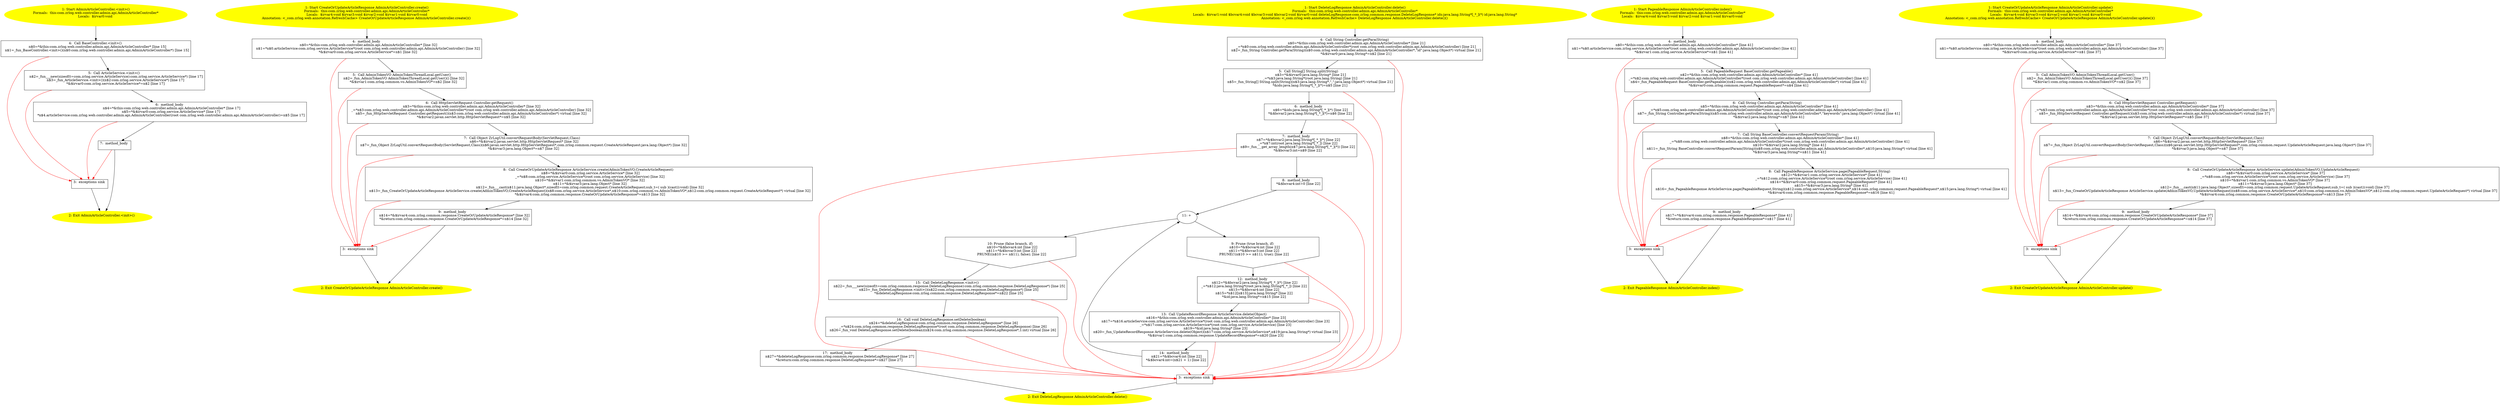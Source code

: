 /* @generated */
digraph cfg {
"com.zrlog.web.controller.admin.api.AdminArticleController.<init>().7cef23bf6415e02bff99003e8bf0b38c_1" [label="1: Start AdminArticleController.<init>()\nFormals:  this:com.zrlog.web.controller.admin.api.AdminArticleController*\nLocals:  $irvar0:void \n  " color=yellow style=filled]
	

	 "com.zrlog.web.controller.admin.api.AdminArticleController.<init>().7cef23bf6415e02bff99003e8bf0b38c_1" -> "com.zrlog.web.controller.admin.api.AdminArticleController.<init>().7cef23bf6415e02bff99003e8bf0b38c_4" ;
"com.zrlog.web.controller.admin.api.AdminArticleController.<init>().7cef23bf6415e02bff99003e8bf0b38c_2" [label="2: Exit AdminArticleController.<init>() \n  " color=yellow style=filled]
	

"com.zrlog.web.controller.admin.api.AdminArticleController.<init>().7cef23bf6415e02bff99003e8bf0b38c_3" [label="3:  exceptions sink \n  " shape="box"]
	

	 "com.zrlog.web.controller.admin.api.AdminArticleController.<init>().7cef23bf6415e02bff99003e8bf0b38c_3" -> "com.zrlog.web.controller.admin.api.AdminArticleController.<init>().7cef23bf6415e02bff99003e8bf0b38c_2" ;
"com.zrlog.web.controller.admin.api.AdminArticleController.<init>().7cef23bf6415e02bff99003e8bf0b38c_4" [label="4:  Call BaseController.<init>() \n   n$0=*&this:com.zrlog.web.controller.admin.api.AdminArticleController* [line 15]\n  n$1=_fun_BaseController.<init>()(n$0:com.zrlog.web.controller.admin.api.AdminArticleController*) [line 15]\n " shape="box"]
	

	 "com.zrlog.web.controller.admin.api.AdminArticleController.<init>().7cef23bf6415e02bff99003e8bf0b38c_4" -> "com.zrlog.web.controller.admin.api.AdminArticleController.<init>().7cef23bf6415e02bff99003e8bf0b38c_5" ;
	 "com.zrlog.web.controller.admin.api.AdminArticleController.<init>().7cef23bf6415e02bff99003e8bf0b38c_4" -> "com.zrlog.web.controller.admin.api.AdminArticleController.<init>().7cef23bf6415e02bff99003e8bf0b38c_3" [color="red" ];
"com.zrlog.web.controller.admin.api.AdminArticleController.<init>().7cef23bf6415e02bff99003e8bf0b38c_5" [label="5:  Call ArticleService.<init>() \n   n$2=_fun___new(sizeof(t=com.zrlog.service.ArticleService):com.zrlog.service.ArticleService*) [line 17]\n  n$3=_fun_ArticleService.<init>()(n$2:com.zrlog.service.ArticleService*) [line 17]\n  *&$irvar0:com.zrlog.service.ArticleService*=n$2 [line 17]\n " shape="box"]
	

	 "com.zrlog.web.controller.admin.api.AdminArticleController.<init>().7cef23bf6415e02bff99003e8bf0b38c_5" -> "com.zrlog.web.controller.admin.api.AdminArticleController.<init>().7cef23bf6415e02bff99003e8bf0b38c_6" ;
	 "com.zrlog.web.controller.admin.api.AdminArticleController.<init>().7cef23bf6415e02bff99003e8bf0b38c_5" -> "com.zrlog.web.controller.admin.api.AdminArticleController.<init>().7cef23bf6415e02bff99003e8bf0b38c_3" [color="red" ];
"com.zrlog.web.controller.admin.api.AdminArticleController.<init>().7cef23bf6415e02bff99003e8bf0b38c_6" [label="6:  method_body \n   n$4=*&this:com.zrlog.web.controller.admin.api.AdminArticleController* [line 17]\n  n$5=*&$irvar0:com.zrlog.service.ArticleService* [line 17]\n  *n$4.articleService:com.zrlog.web.controller.admin.api.AdminArticleController(root com.zrlog.web.controller.admin.api.AdminArticleController)=n$5 [line 17]\n " shape="box"]
	

	 "com.zrlog.web.controller.admin.api.AdminArticleController.<init>().7cef23bf6415e02bff99003e8bf0b38c_6" -> "com.zrlog.web.controller.admin.api.AdminArticleController.<init>().7cef23bf6415e02bff99003e8bf0b38c_7" ;
	 "com.zrlog.web.controller.admin.api.AdminArticleController.<init>().7cef23bf6415e02bff99003e8bf0b38c_6" -> "com.zrlog.web.controller.admin.api.AdminArticleController.<init>().7cef23bf6415e02bff99003e8bf0b38c_3" [color="red" ];
"com.zrlog.web.controller.admin.api.AdminArticleController.<init>().7cef23bf6415e02bff99003e8bf0b38c_7" [label="7:  method_body \n  " shape="box"]
	

	 "com.zrlog.web.controller.admin.api.AdminArticleController.<init>().7cef23bf6415e02bff99003e8bf0b38c_7" -> "com.zrlog.web.controller.admin.api.AdminArticleController.<init>().7cef23bf6415e02bff99003e8bf0b38c_2" ;
	 "com.zrlog.web.controller.admin.api.AdminArticleController.<init>().7cef23bf6415e02bff99003e8bf0b38c_7" -> "com.zrlog.web.controller.admin.api.AdminArticleController.<init>().7cef23bf6415e02bff99003e8bf0b38c_3" [color="red" ];
"com.zrlog.web.controller.admin.api.AdminArticleController.create():com.zrlog.common.response.CreateO.aafb3dd4753593bc63d6ebc0f5ab558f_1" [label="1: Start CreateOrUpdateArticleResponse AdminArticleController.create()\nFormals:  this:com.zrlog.web.controller.admin.api.AdminArticleController*\nLocals:  $irvar4:void $irvar3:void $irvar2:void $irvar1:void $irvar0:void\nAnnotation: <_com.zrlog.web.annotation.RefreshCache> CreateOrUpdateArticleResponse AdminArticleController.create()() \n  " color=yellow style=filled]
	

	 "com.zrlog.web.controller.admin.api.AdminArticleController.create():com.zrlog.common.response.CreateO.aafb3dd4753593bc63d6ebc0f5ab558f_1" -> "com.zrlog.web.controller.admin.api.AdminArticleController.create():com.zrlog.common.response.CreateO.aafb3dd4753593bc63d6ebc0f5ab558f_4" ;
"com.zrlog.web.controller.admin.api.AdminArticleController.create():com.zrlog.common.response.CreateO.aafb3dd4753593bc63d6ebc0f5ab558f_2" [label="2: Exit CreateOrUpdateArticleResponse AdminArticleController.create() \n  " color=yellow style=filled]
	

"com.zrlog.web.controller.admin.api.AdminArticleController.create():com.zrlog.common.response.CreateO.aafb3dd4753593bc63d6ebc0f5ab558f_3" [label="3:  exceptions sink \n  " shape="box"]
	

	 "com.zrlog.web.controller.admin.api.AdminArticleController.create():com.zrlog.common.response.CreateO.aafb3dd4753593bc63d6ebc0f5ab558f_3" -> "com.zrlog.web.controller.admin.api.AdminArticleController.create():com.zrlog.common.response.CreateO.aafb3dd4753593bc63d6ebc0f5ab558f_2" ;
"com.zrlog.web.controller.admin.api.AdminArticleController.create():com.zrlog.common.response.CreateO.aafb3dd4753593bc63d6ebc0f5ab558f_4" [label="4:  method_body \n   n$0=*&this:com.zrlog.web.controller.admin.api.AdminArticleController* [line 32]\n  n$1=*n$0.articleService:com.zrlog.service.ArticleService*(root com.zrlog.web.controller.admin.api.AdminArticleController) [line 32]\n  *&$irvar0:com.zrlog.service.ArticleService*=n$1 [line 32]\n " shape="box"]
	

	 "com.zrlog.web.controller.admin.api.AdminArticleController.create():com.zrlog.common.response.CreateO.aafb3dd4753593bc63d6ebc0f5ab558f_4" -> "com.zrlog.web.controller.admin.api.AdminArticleController.create():com.zrlog.common.response.CreateO.aafb3dd4753593bc63d6ebc0f5ab558f_5" ;
	 "com.zrlog.web.controller.admin.api.AdminArticleController.create():com.zrlog.common.response.CreateO.aafb3dd4753593bc63d6ebc0f5ab558f_4" -> "com.zrlog.web.controller.admin.api.AdminArticleController.create():com.zrlog.common.response.CreateO.aafb3dd4753593bc63d6ebc0f5ab558f_3" [color="red" ];
"com.zrlog.web.controller.admin.api.AdminArticleController.create():com.zrlog.common.response.CreateO.aafb3dd4753593bc63d6ebc0f5ab558f_5" [label="5:  Call AdminTokenVO AdminTokenThreadLocal.getUser() \n   n$2=_fun_AdminTokenVO AdminTokenThreadLocal.getUser()() [line 32]\n  *&$irvar1:com.zrlog.common.vo.AdminTokenVO*=n$2 [line 32]\n " shape="box"]
	

	 "com.zrlog.web.controller.admin.api.AdminArticleController.create():com.zrlog.common.response.CreateO.aafb3dd4753593bc63d6ebc0f5ab558f_5" -> "com.zrlog.web.controller.admin.api.AdminArticleController.create():com.zrlog.common.response.CreateO.aafb3dd4753593bc63d6ebc0f5ab558f_6" ;
	 "com.zrlog.web.controller.admin.api.AdminArticleController.create():com.zrlog.common.response.CreateO.aafb3dd4753593bc63d6ebc0f5ab558f_5" -> "com.zrlog.web.controller.admin.api.AdminArticleController.create():com.zrlog.common.response.CreateO.aafb3dd4753593bc63d6ebc0f5ab558f_3" [color="red" ];
"com.zrlog.web.controller.admin.api.AdminArticleController.create():com.zrlog.common.response.CreateO.aafb3dd4753593bc63d6ebc0f5ab558f_6" [label="6:  Call HttpServletRequest Controller.getRequest() \n   n$3=*&this:com.zrlog.web.controller.admin.api.AdminArticleController* [line 32]\n  _=*n$3:com.zrlog.web.controller.admin.api.AdminArticleController*(root com.zrlog.web.controller.admin.api.AdminArticleController) [line 32]\n  n$5=_fun_HttpServletRequest Controller.getRequest()(n$3:com.zrlog.web.controller.admin.api.AdminArticleController*) virtual [line 32]\n  *&$irvar2:javax.servlet.http.HttpServletRequest*=n$5 [line 32]\n " shape="box"]
	

	 "com.zrlog.web.controller.admin.api.AdminArticleController.create():com.zrlog.common.response.CreateO.aafb3dd4753593bc63d6ebc0f5ab558f_6" -> "com.zrlog.web.controller.admin.api.AdminArticleController.create():com.zrlog.common.response.CreateO.aafb3dd4753593bc63d6ebc0f5ab558f_7" ;
	 "com.zrlog.web.controller.admin.api.AdminArticleController.create():com.zrlog.common.response.CreateO.aafb3dd4753593bc63d6ebc0f5ab558f_6" -> "com.zrlog.web.controller.admin.api.AdminArticleController.create():com.zrlog.common.response.CreateO.aafb3dd4753593bc63d6ebc0f5ab558f_3" [color="red" ];
"com.zrlog.web.controller.admin.api.AdminArticleController.create():com.zrlog.common.response.CreateO.aafb3dd4753593bc63d6ebc0f5ab558f_7" [label="7:  Call Object ZrLogUtil.convertRequestBody(ServletRequest,Class) \n   n$6=*&$irvar2:javax.servlet.http.HttpServletRequest* [line 32]\n  n$7=_fun_Object ZrLogUtil.convertRequestBody(ServletRequest,Class)(n$6:javax.servlet.http.HttpServletRequest*,com.zrlog.common.request.CreateArticleRequest:java.lang.Object*) [line 32]\n  *&$irvar3:java.lang.Object*=n$7 [line 32]\n " shape="box"]
	

	 "com.zrlog.web.controller.admin.api.AdminArticleController.create():com.zrlog.common.response.CreateO.aafb3dd4753593bc63d6ebc0f5ab558f_7" -> "com.zrlog.web.controller.admin.api.AdminArticleController.create():com.zrlog.common.response.CreateO.aafb3dd4753593bc63d6ebc0f5ab558f_8" ;
	 "com.zrlog.web.controller.admin.api.AdminArticleController.create():com.zrlog.common.response.CreateO.aafb3dd4753593bc63d6ebc0f5ab558f_7" -> "com.zrlog.web.controller.admin.api.AdminArticleController.create():com.zrlog.common.response.CreateO.aafb3dd4753593bc63d6ebc0f5ab558f_3" [color="red" ];
"com.zrlog.web.controller.admin.api.AdminArticleController.create():com.zrlog.common.response.CreateO.aafb3dd4753593bc63d6ebc0f5ab558f_8" [label="8:  Call CreateOrUpdateArticleResponse ArticleService.create(AdminTokenVO,CreateArticleRequest) \n   n$8=*&$irvar0:com.zrlog.service.ArticleService* [line 32]\n  _=*n$8:com.zrlog.service.ArticleService*(root com.zrlog.service.ArticleService) [line 32]\n  n$10=*&$irvar1:com.zrlog.common.vo.AdminTokenVO* [line 32]\n  n$11=*&$irvar3:java.lang.Object* [line 32]\n  n$12=_fun___cast(n$11:java.lang.Object*,sizeof(t=com.zrlog.common.request.CreateArticleRequest;sub_t=( sub )(cast)):void) [line 32]\n  n$13=_fun_CreateOrUpdateArticleResponse ArticleService.create(AdminTokenVO,CreateArticleRequest)(n$8:com.zrlog.service.ArticleService*,n$10:com.zrlog.common.vo.AdminTokenVO*,n$12:com.zrlog.common.request.CreateArticleRequest*) virtual [line 32]\n  *&$irvar4:com.zrlog.common.response.CreateOrUpdateArticleResponse*=n$13 [line 32]\n " shape="box"]
	

	 "com.zrlog.web.controller.admin.api.AdminArticleController.create():com.zrlog.common.response.CreateO.aafb3dd4753593bc63d6ebc0f5ab558f_8" -> "com.zrlog.web.controller.admin.api.AdminArticleController.create():com.zrlog.common.response.CreateO.aafb3dd4753593bc63d6ebc0f5ab558f_9" ;
	 "com.zrlog.web.controller.admin.api.AdminArticleController.create():com.zrlog.common.response.CreateO.aafb3dd4753593bc63d6ebc0f5ab558f_8" -> "com.zrlog.web.controller.admin.api.AdminArticleController.create():com.zrlog.common.response.CreateO.aafb3dd4753593bc63d6ebc0f5ab558f_3" [color="red" ];
"com.zrlog.web.controller.admin.api.AdminArticleController.create():com.zrlog.common.response.CreateO.aafb3dd4753593bc63d6ebc0f5ab558f_9" [label="9:  method_body \n   n$14=*&$irvar4:com.zrlog.common.response.CreateOrUpdateArticleResponse* [line 32]\n  *&return:com.zrlog.common.response.CreateOrUpdateArticleResponse*=n$14 [line 32]\n " shape="box"]
	

	 "com.zrlog.web.controller.admin.api.AdminArticleController.create():com.zrlog.common.response.CreateO.aafb3dd4753593bc63d6ebc0f5ab558f_9" -> "com.zrlog.web.controller.admin.api.AdminArticleController.create():com.zrlog.common.response.CreateO.aafb3dd4753593bc63d6ebc0f5ab558f_2" ;
	 "com.zrlog.web.controller.admin.api.AdminArticleController.create():com.zrlog.common.response.CreateO.aafb3dd4753593bc63d6ebc0f5ab558f_9" -> "com.zrlog.web.controller.admin.api.AdminArticleController.create():com.zrlog.common.response.CreateO.aafb3dd4753593bc63d6ebc0f5ab558f_3" [color="red" ];
"com.zrlog.web.controller.admin.api.AdminArticleController.delete():com.zrlog.common.response.DeleteL.0899fe834bdd8c500c46e5a138d6fb21_1" [label="1: Start DeleteLogResponse AdminArticleController.delete()\nFormals:  this:com.zrlog.web.controller.admin.api.AdminArticleController*\nLocals:  $irvar1:void $bcvar4:void $bcvar3:void $bcvar2:void $irvar0:void deleteLogResponse:com.zrlog.common.response.DeleteLogResponse* ids:java.lang.String*[_*_](*) id:java.lang.String*\nAnnotation: <_com.zrlog.web.annotation.RefreshCache> DeleteLogResponse AdminArticleController.delete()() \n  " color=yellow style=filled]
	

	 "com.zrlog.web.controller.admin.api.AdminArticleController.delete():com.zrlog.common.response.DeleteL.0899fe834bdd8c500c46e5a138d6fb21_1" -> "com.zrlog.web.controller.admin.api.AdminArticleController.delete():com.zrlog.common.response.DeleteL.0899fe834bdd8c500c46e5a138d6fb21_4" ;
"com.zrlog.web.controller.admin.api.AdminArticleController.delete():com.zrlog.common.response.DeleteL.0899fe834bdd8c500c46e5a138d6fb21_2" [label="2: Exit DeleteLogResponse AdminArticleController.delete() \n  " color=yellow style=filled]
	

"com.zrlog.web.controller.admin.api.AdminArticleController.delete():com.zrlog.common.response.DeleteL.0899fe834bdd8c500c46e5a138d6fb21_3" [label="3:  exceptions sink \n  " shape="box"]
	

	 "com.zrlog.web.controller.admin.api.AdminArticleController.delete():com.zrlog.common.response.DeleteL.0899fe834bdd8c500c46e5a138d6fb21_3" -> "com.zrlog.web.controller.admin.api.AdminArticleController.delete():com.zrlog.common.response.DeleteL.0899fe834bdd8c500c46e5a138d6fb21_2" ;
"com.zrlog.web.controller.admin.api.AdminArticleController.delete():com.zrlog.common.response.DeleteL.0899fe834bdd8c500c46e5a138d6fb21_4" [label="4:  Call String Controller.getPara(String) \n   n$0=*&this:com.zrlog.web.controller.admin.api.AdminArticleController* [line 21]\n  _=*n$0:com.zrlog.web.controller.admin.api.AdminArticleController*(root com.zrlog.web.controller.admin.api.AdminArticleController) [line 21]\n  n$2=_fun_String Controller.getPara(String)(n$0:com.zrlog.web.controller.admin.api.AdminArticleController*,\"id\":java.lang.Object*) virtual [line 21]\n  *&$irvar0:java.lang.String*=n$2 [line 21]\n " shape="box"]
	

	 "com.zrlog.web.controller.admin.api.AdminArticleController.delete():com.zrlog.common.response.DeleteL.0899fe834bdd8c500c46e5a138d6fb21_4" -> "com.zrlog.web.controller.admin.api.AdminArticleController.delete():com.zrlog.common.response.DeleteL.0899fe834bdd8c500c46e5a138d6fb21_5" ;
	 "com.zrlog.web.controller.admin.api.AdminArticleController.delete():com.zrlog.common.response.DeleteL.0899fe834bdd8c500c46e5a138d6fb21_4" -> "com.zrlog.web.controller.admin.api.AdminArticleController.delete():com.zrlog.common.response.DeleteL.0899fe834bdd8c500c46e5a138d6fb21_3" [color="red" ];
"com.zrlog.web.controller.admin.api.AdminArticleController.delete():com.zrlog.common.response.DeleteL.0899fe834bdd8c500c46e5a138d6fb21_5" [label="5:  Call String[] String.split(String) \n   n$3=*&$irvar0:java.lang.String* [line 21]\n  _=*n$3:java.lang.String*(root java.lang.String) [line 21]\n  n$5=_fun_String[] String.split(String)(n$3:java.lang.String*,\",\":java.lang.Object*) virtual [line 21]\n  *&ids:java.lang.String*[_*_](*)=n$5 [line 21]\n " shape="box"]
	

	 "com.zrlog.web.controller.admin.api.AdminArticleController.delete():com.zrlog.common.response.DeleteL.0899fe834bdd8c500c46e5a138d6fb21_5" -> "com.zrlog.web.controller.admin.api.AdminArticleController.delete():com.zrlog.common.response.DeleteL.0899fe834bdd8c500c46e5a138d6fb21_6" ;
	 "com.zrlog.web.controller.admin.api.AdminArticleController.delete():com.zrlog.common.response.DeleteL.0899fe834bdd8c500c46e5a138d6fb21_5" -> "com.zrlog.web.controller.admin.api.AdminArticleController.delete():com.zrlog.common.response.DeleteL.0899fe834bdd8c500c46e5a138d6fb21_3" [color="red" ];
"com.zrlog.web.controller.admin.api.AdminArticleController.delete():com.zrlog.common.response.DeleteL.0899fe834bdd8c500c46e5a138d6fb21_6" [label="6:  method_body \n   n$6=*&ids:java.lang.String*[_*_](*) [line 22]\n  *&$bcvar2:java.lang.String*[_*_](*)=n$6 [line 22]\n " shape="box"]
	

	 "com.zrlog.web.controller.admin.api.AdminArticleController.delete():com.zrlog.common.response.DeleteL.0899fe834bdd8c500c46e5a138d6fb21_6" -> "com.zrlog.web.controller.admin.api.AdminArticleController.delete():com.zrlog.common.response.DeleteL.0899fe834bdd8c500c46e5a138d6fb21_7" ;
	 "com.zrlog.web.controller.admin.api.AdminArticleController.delete():com.zrlog.common.response.DeleteL.0899fe834bdd8c500c46e5a138d6fb21_6" -> "com.zrlog.web.controller.admin.api.AdminArticleController.delete():com.zrlog.common.response.DeleteL.0899fe834bdd8c500c46e5a138d6fb21_3" [color="red" ];
"com.zrlog.web.controller.admin.api.AdminArticleController.delete():com.zrlog.common.response.DeleteL.0899fe834bdd8c500c46e5a138d6fb21_7" [label="7:  method_body \n   n$7=*&$bcvar2:java.lang.String*[_*_](*) [line 22]\n  _=*n$7:int(root java.lang.String*[_*_]) [line 22]\n  n$9=_fun___get_array_length(n$7:java.lang.String*[_*_](*)) [line 22]\n  *&$bcvar3:int=n$9 [line 22]\n " shape="box"]
	

	 "com.zrlog.web.controller.admin.api.AdminArticleController.delete():com.zrlog.common.response.DeleteL.0899fe834bdd8c500c46e5a138d6fb21_7" -> "com.zrlog.web.controller.admin.api.AdminArticleController.delete():com.zrlog.common.response.DeleteL.0899fe834bdd8c500c46e5a138d6fb21_8" ;
	 "com.zrlog.web.controller.admin.api.AdminArticleController.delete():com.zrlog.common.response.DeleteL.0899fe834bdd8c500c46e5a138d6fb21_7" -> "com.zrlog.web.controller.admin.api.AdminArticleController.delete():com.zrlog.common.response.DeleteL.0899fe834bdd8c500c46e5a138d6fb21_3" [color="red" ];
"com.zrlog.web.controller.admin.api.AdminArticleController.delete():com.zrlog.common.response.DeleteL.0899fe834bdd8c500c46e5a138d6fb21_8" [label="8:  method_body \n   *&$bcvar4:int=0 [line 22]\n " shape="box"]
	

	 "com.zrlog.web.controller.admin.api.AdminArticleController.delete():com.zrlog.common.response.DeleteL.0899fe834bdd8c500c46e5a138d6fb21_8" -> "com.zrlog.web.controller.admin.api.AdminArticleController.delete():com.zrlog.common.response.DeleteL.0899fe834bdd8c500c46e5a138d6fb21_11" ;
	 "com.zrlog.web.controller.admin.api.AdminArticleController.delete():com.zrlog.common.response.DeleteL.0899fe834bdd8c500c46e5a138d6fb21_8" -> "com.zrlog.web.controller.admin.api.AdminArticleController.delete():com.zrlog.common.response.DeleteL.0899fe834bdd8c500c46e5a138d6fb21_3" [color="red" ];
"com.zrlog.web.controller.admin.api.AdminArticleController.delete():com.zrlog.common.response.DeleteL.0899fe834bdd8c500c46e5a138d6fb21_9" [label="9: Prune (true branch, if) \n   n$10=*&$bcvar4:int [line 22]\n  n$11=*&$bcvar3:int [line 22]\n  PRUNE(!(n$10 >= n$11), true); [line 22]\n " shape="invhouse"]
	

	 "com.zrlog.web.controller.admin.api.AdminArticleController.delete():com.zrlog.common.response.DeleteL.0899fe834bdd8c500c46e5a138d6fb21_9" -> "com.zrlog.web.controller.admin.api.AdminArticleController.delete():com.zrlog.common.response.DeleteL.0899fe834bdd8c500c46e5a138d6fb21_12" ;
	 "com.zrlog.web.controller.admin.api.AdminArticleController.delete():com.zrlog.common.response.DeleteL.0899fe834bdd8c500c46e5a138d6fb21_9" -> "com.zrlog.web.controller.admin.api.AdminArticleController.delete():com.zrlog.common.response.DeleteL.0899fe834bdd8c500c46e5a138d6fb21_3" [color="red" ];
"com.zrlog.web.controller.admin.api.AdminArticleController.delete():com.zrlog.common.response.DeleteL.0899fe834bdd8c500c46e5a138d6fb21_10" [label="10: Prune (false branch, if) \n   n$10=*&$bcvar4:int [line 22]\n  n$11=*&$bcvar3:int [line 22]\n  PRUNE((n$10 >= n$11), false); [line 22]\n " shape="invhouse"]
	

	 "com.zrlog.web.controller.admin.api.AdminArticleController.delete():com.zrlog.common.response.DeleteL.0899fe834bdd8c500c46e5a138d6fb21_10" -> "com.zrlog.web.controller.admin.api.AdminArticleController.delete():com.zrlog.common.response.DeleteL.0899fe834bdd8c500c46e5a138d6fb21_15" ;
	 "com.zrlog.web.controller.admin.api.AdminArticleController.delete():com.zrlog.common.response.DeleteL.0899fe834bdd8c500c46e5a138d6fb21_10" -> "com.zrlog.web.controller.admin.api.AdminArticleController.delete():com.zrlog.common.response.DeleteL.0899fe834bdd8c500c46e5a138d6fb21_3" [color="red" ];
"com.zrlog.web.controller.admin.api.AdminArticleController.delete():com.zrlog.common.response.DeleteL.0899fe834bdd8c500c46e5a138d6fb21_11" [label="11: + \n  " ]
	

	 "com.zrlog.web.controller.admin.api.AdminArticleController.delete():com.zrlog.common.response.DeleteL.0899fe834bdd8c500c46e5a138d6fb21_11" -> "com.zrlog.web.controller.admin.api.AdminArticleController.delete():com.zrlog.common.response.DeleteL.0899fe834bdd8c500c46e5a138d6fb21_9" ;
	 "com.zrlog.web.controller.admin.api.AdminArticleController.delete():com.zrlog.common.response.DeleteL.0899fe834bdd8c500c46e5a138d6fb21_11" -> "com.zrlog.web.controller.admin.api.AdminArticleController.delete():com.zrlog.common.response.DeleteL.0899fe834bdd8c500c46e5a138d6fb21_10" ;
"com.zrlog.web.controller.admin.api.AdminArticleController.delete():com.zrlog.common.response.DeleteL.0899fe834bdd8c500c46e5a138d6fb21_12" [label="12:  method_body \n   n$12=*&$bcvar2:java.lang.String*[_*_](*) [line 22]\n  _=*n$12:java.lang.String*(root java.lang.String*[_*_]) [line 22]\n  n$13=*&$bcvar4:int [line 22]\n  n$15=*n$12[n$13]:java.lang.String* [line 22]\n  *&id:java.lang.String*=n$15 [line 22]\n " shape="box"]
	

	 "com.zrlog.web.controller.admin.api.AdminArticleController.delete():com.zrlog.common.response.DeleteL.0899fe834bdd8c500c46e5a138d6fb21_12" -> "com.zrlog.web.controller.admin.api.AdminArticleController.delete():com.zrlog.common.response.DeleteL.0899fe834bdd8c500c46e5a138d6fb21_13" ;
	 "com.zrlog.web.controller.admin.api.AdminArticleController.delete():com.zrlog.common.response.DeleteL.0899fe834bdd8c500c46e5a138d6fb21_12" -> "com.zrlog.web.controller.admin.api.AdminArticleController.delete():com.zrlog.common.response.DeleteL.0899fe834bdd8c500c46e5a138d6fb21_3" [color="red" ];
"com.zrlog.web.controller.admin.api.AdminArticleController.delete():com.zrlog.common.response.DeleteL.0899fe834bdd8c500c46e5a138d6fb21_13" [label="13:  Call UpdateRecordResponse ArticleService.delete(Object) \n   n$16=*&this:com.zrlog.web.controller.admin.api.AdminArticleController* [line 23]\n  n$17=*n$16.articleService:com.zrlog.service.ArticleService*(root com.zrlog.web.controller.admin.api.AdminArticleController) [line 23]\n  _=*n$17:com.zrlog.service.ArticleService*(root com.zrlog.service.ArticleService) [line 23]\n  n$19=*&id:java.lang.String* [line 23]\n  n$20=_fun_UpdateRecordResponse ArticleService.delete(Object)(n$17:com.zrlog.service.ArticleService*,n$19:java.lang.String*) virtual [line 23]\n  *&$irvar1:com.zrlog.common.response.UpdateRecordResponse*=n$20 [line 23]\n " shape="box"]
	

	 "com.zrlog.web.controller.admin.api.AdminArticleController.delete():com.zrlog.common.response.DeleteL.0899fe834bdd8c500c46e5a138d6fb21_13" -> "com.zrlog.web.controller.admin.api.AdminArticleController.delete():com.zrlog.common.response.DeleteL.0899fe834bdd8c500c46e5a138d6fb21_14" ;
	 "com.zrlog.web.controller.admin.api.AdminArticleController.delete():com.zrlog.common.response.DeleteL.0899fe834bdd8c500c46e5a138d6fb21_13" -> "com.zrlog.web.controller.admin.api.AdminArticleController.delete():com.zrlog.common.response.DeleteL.0899fe834bdd8c500c46e5a138d6fb21_3" [color="red" ];
"com.zrlog.web.controller.admin.api.AdminArticleController.delete():com.zrlog.common.response.DeleteL.0899fe834bdd8c500c46e5a138d6fb21_14" [label="14:  method_body \n   n$21=*&$bcvar4:int [line 22]\n  *&$bcvar4:int=(n$21 + 1) [line 22]\n " shape="box"]
	

	 "com.zrlog.web.controller.admin.api.AdminArticleController.delete():com.zrlog.common.response.DeleteL.0899fe834bdd8c500c46e5a138d6fb21_14" -> "com.zrlog.web.controller.admin.api.AdminArticleController.delete():com.zrlog.common.response.DeleteL.0899fe834bdd8c500c46e5a138d6fb21_11" ;
	 "com.zrlog.web.controller.admin.api.AdminArticleController.delete():com.zrlog.common.response.DeleteL.0899fe834bdd8c500c46e5a138d6fb21_14" -> "com.zrlog.web.controller.admin.api.AdminArticleController.delete():com.zrlog.common.response.DeleteL.0899fe834bdd8c500c46e5a138d6fb21_3" [color="red" ];
"com.zrlog.web.controller.admin.api.AdminArticleController.delete():com.zrlog.common.response.DeleteL.0899fe834bdd8c500c46e5a138d6fb21_15" [label="15:  Call DeleteLogResponse.<init>() \n   n$22=_fun___new(sizeof(t=com.zrlog.common.response.DeleteLogResponse):com.zrlog.common.response.DeleteLogResponse*) [line 25]\n  n$23=_fun_DeleteLogResponse.<init>()(n$22:com.zrlog.common.response.DeleteLogResponse*) [line 25]\n  *&deleteLogResponse:com.zrlog.common.response.DeleteLogResponse*=n$22 [line 25]\n " shape="box"]
	

	 "com.zrlog.web.controller.admin.api.AdminArticleController.delete():com.zrlog.common.response.DeleteL.0899fe834bdd8c500c46e5a138d6fb21_15" -> "com.zrlog.web.controller.admin.api.AdminArticleController.delete():com.zrlog.common.response.DeleteL.0899fe834bdd8c500c46e5a138d6fb21_16" ;
	 "com.zrlog.web.controller.admin.api.AdminArticleController.delete():com.zrlog.common.response.DeleteL.0899fe834bdd8c500c46e5a138d6fb21_15" -> "com.zrlog.web.controller.admin.api.AdminArticleController.delete():com.zrlog.common.response.DeleteL.0899fe834bdd8c500c46e5a138d6fb21_3" [color="red" ];
"com.zrlog.web.controller.admin.api.AdminArticleController.delete():com.zrlog.common.response.DeleteL.0899fe834bdd8c500c46e5a138d6fb21_16" [label="16:  Call void DeleteLogResponse.setDelete(boolean) \n   n$24=*&deleteLogResponse:com.zrlog.common.response.DeleteLogResponse* [line 26]\n  _=*n$24:com.zrlog.common.response.DeleteLogResponse*(root com.zrlog.common.response.DeleteLogResponse) [line 26]\n  n$26=_fun_void DeleteLogResponse.setDelete(boolean)(n$24:com.zrlog.common.response.DeleteLogResponse*,1:int) virtual [line 26]\n " shape="box"]
	

	 "com.zrlog.web.controller.admin.api.AdminArticleController.delete():com.zrlog.common.response.DeleteL.0899fe834bdd8c500c46e5a138d6fb21_16" -> "com.zrlog.web.controller.admin.api.AdminArticleController.delete():com.zrlog.common.response.DeleteL.0899fe834bdd8c500c46e5a138d6fb21_17" ;
	 "com.zrlog.web.controller.admin.api.AdminArticleController.delete():com.zrlog.common.response.DeleteL.0899fe834bdd8c500c46e5a138d6fb21_16" -> "com.zrlog.web.controller.admin.api.AdminArticleController.delete():com.zrlog.common.response.DeleteL.0899fe834bdd8c500c46e5a138d6fb21_3" [color="red" ];
"com.zrlog.web.controller.admin.api.AdminArticleController.delete():com.zrlog.common.response.DeleteL.0899fe834bdd8c500c46e5a138d6fb21_17" [label="17:  method_body \n   n$27=*&deleteLogResponse:com.zrlog.common.response.DeleteLogResponse* [line 27]\n  *&return:com.zrlog.common.response.DeleteLogResponse*=n$27 [line 27]\n " shape="box"]
	

	 "com.zrlog.web.controller.admin.api.AdminArticleController.delete():com.zrlog.common.response.DeleteL.0899fe834bdd8c500c46e5a138d6fb21_17" -> "com.zrlog.web.controller.admin.api.AdminArticleController.delete():com.zrlog.common.response.DeleteL.0899fe834bdd8c500c46e5a138d6fb21_2" ;
	 "com.zrlog.web.controller.admin.api.AdminArticleController.delete():com.zrlog.common.response.DeleteL.0899fe834bdd8c500c46e5a138d6fb21_17" -> "com.zrlog.web.controller.admin.api.AdminArticleController.delete():com.zrlog.common.response.DeleteL.0899fe834bdd8c500c46e5a138d6fb21_3" [color="red" ];
"com.zrlog.web.controller.admin.api.AdminArticleController.index():com.zrlog.common.response.Pageable.636308d4c5a5c107eb57b30864883bac_1" [label="1: Start PageableResponse AdminArticleController.index()\nFormals:  this:com.zrlog.web.controller.admin.api.AdminArticleController*\nLocals:  $irvar4:void $irvar3:void $irvar2:void $irvar1:void $irvar0:void \n  " color=yellow style=filled]
	

	 "com.zrlog.web.controller.admin.api.AdminArticleController.index():com.zrlog.common.response.Pageable.636308d4c5a5c107eb57b30864883bac_1" -> "com.zrlog.web.controller.admin.api.AdminArticleController.index():com.zrlog.common.response.Pageable.636308d4c5a5c107eb57b30864883bac_4" ;
"com.zrlog.web.controller.admin.api.AdminArticleController.index():com.zrlog.common.response.Pageable.636308d4c5a5c107eb57b30864883bac_2" [label="2: Exit PageableResponse AdminArticleController.index() \n  " color=yellow style=filled]
	

"com.zrlog.web.controller.admin.api.AdminArticleController.index():com.zrlog.common.response.Pageable.636308d4c5a5c107eb57b30864883bac_3" [label="3:  exceptions sink \n  " shape="box"]
	

	 "com.zrlog.web.controller.admin.api.AdminArticleController.index():com.zrlog.common.response.Pageable.636308d4c5a5c107eb57b30864883bac_3" -> "com.zrlog.web.controller.admin.api.AdminArticleController.index():com.zrlog.common.response.Pageable.636308d4c5a5c107eb57b30864883bac_2" ;
"com.zrlog.web.controller.admin.api.AdminArticleController.index():com.zrlog.common.response.Pageable.636308d4c5a5c107eb57b30864883bac_4" [label="4:  method_body \n   n$0=*&this:com.zrlog.web.controller.admin.api.AdminArticleController* [line 41]\n  n$1=*n$0.articleService:com.zrlog.service.ArticleService*(root com.zrlog.web.controller.admin.api.AdminArticleController) [line 41]\n  *&$irvar1:com.zrlog.service.ArticleService*=n$1 [line 41]\n " shape="box"]
	

	 "com.zrlog.web.controller.admin.api.AdminArticleController.index():com.zrlog.common.response.Pageable.636308d4c5a5c107eb57b30864883bac_4" -> "com.zrlog.web.controller.admin.api.AdminArticleController.index():com.zrlog.common.response.Pageable.636308d4c5a5c107eb57b30864883bac_5" ;
	 "com.zrlog.web.controller.admin.api.AdminArticleController.index():com.zrlog.common.response.Pageable.636308d4c5a5c107eb57b30864883bac_4" -> "com.zrlog.web.controller.admin.api.AdminArticleController.index():com.zrlog.common.response.Pageable.636308d4c5a5c107eb57b30864883bac_3" [color="red" ];
"com.zrlog.web.controller.admin.api.AdminArticleController.index():com.zrlog.common.response.Pageable.636308d4c5a5c107eb57b30864883bac_5" [label="5:  Call PageableRequest BaseController.getPageable() \n   n$2=*&this:com.zrlog.web.controller.admin.api.AdminArticleController* [line 41]\n  _=*n$2:com.zrlog.web.controller.admin.api.AdminArticleController*(root com.zrlog.web.controller.admin.api.AdminArticleController) [line 41]\n  n$4=_fun_PageableRequest BaseController.getPageable()(n$2:com.zrlog.web.controller.admin.api.AdminArticleController*) virtual [line 41]\n  *&$irvar0:com.zrlog.common.request.PageableRequest*=n$4 [line 41]\n " shape="box"]
	

	 "com.zrlog.web.controller.admin.api.AdminArticleController.index():com.zrlog.common.response.Pageable.636308d4c5a5c107eb57b30864883bac_5" -> "com.zrlog.web.controller.admin.api.AdminArticleController.index():com.zrlog.common.response.Pageable.636308d4c5a5c107eb57b30864883bac_6" ;
	 "com.zrlog.web.controller.admin.api.AdminArticleController.index():com.zrlog.common.response.Pageable.636308d4c5a5c107eb57b30864883bac_5" -> "com.zrlog.web.controller.admin.api.AdminArticleController.index():com.zrlog.common.response.Pageable.636308d4c5a5c107eb57b30864883bac_3" [color="red" ];
"com.zrlog.web.controller.admin.api.AdminArticleController.index():com.zrlog.common.response.Pageable.636308d4c5a5c107eb57b30864883bac_6" [label="6:  Call String Controller.getPara(String) \n   n$5=*&this:com.zrlog.web.controller.admin.api.AdminArticleController* [line 41]\n  _=*n$5:com.zrlog.web.controller.admin.api.AdminArticleController*(root com.zrlog.web.controller.admin.api.AdminArticleController) [line 41]\n  n$7=_fun_String Controller.getPara(String)(n$5:com.zrlog.web.controller.admin.api.AdminArticleController*,\"keywords\":java.lang.Object*) virtual [line 41]\n  *&$irvar2:java.lang.String*=n$7 [line 41]\n " shape="box"]
	

	 "com.zrlog.web.controller.admin.api.AdminArticleController.index():com.zrlog.common.response.Pageable.636308d4c5a5c107eb57b30864883bac_6" -> "com.zrlog.web.controller.admin.api.AdminArticleController.index():com.zrlog.common.response.Pageable.636308d4c5a5c107eb57b30864883bac_7" ;
	 "com.zrlog.web.controller.admin.api.AdminArticleController.index():com.zrlog.common.response.Pageable.636308d4c5a5c107eb57b30864883bac_6" -> "com.zrlog.web.controller.admin.api.AdminArticleController.index():com.zrlog.common.response.Pageable.636308d4c5a5c107eb57b30864883bac_3" [color="red" ];
"com.zrlog.web.controller.admin.api.AdminArticleController.index():com.zrlog.common.response.Pageable.636308d4c5a5c107eb57b30864883bac_7" [label="7:  Call String BaseController.convertRequestParam(String) \n   n$8=*&this:com.zrlog.web.controller.admin.api.AdminArticleController* [line 41]\n  _=*n$8:com.zrlog.web.controller.admin.api.AdminArticleController*(root com.zrlog.web.controller.admin.api.AdminArticleController) [line 41]\n  n$10=*&$irvar2:java.lang.String* [line 41]\n  n$11=_fun_String BaseController.convertRequestParam(String)(n$8:com.zrlog.web.controller.admin.api.AdminArticleController*,n$10:java.lang.String*) virtual [line 41]\n  *&$irvar3:java.lang.String*=n$11 [line 41]\n " shape="box"]
	

	 "com.zrlog.web.controller.admin.api.AdminArticleController.index():com.zrlog.common.response.Pageable.636308d4c5a5c107eb57b30864883bac_7" -> "com.zrlog.web.controller.admin.api.AdminArticleController.index():com.zrlog.common.response.Pageable.636308d4c5a5c107eb57b30864883bac_8" ;
	 "com.zrlog.web.controller.admin.api.AdminArticleController.index():com.zrlog.common.response.Pageable.636308d4c5a5c107eb57b30864883bac_7" -> "com.zrlog.web.controller.admin.api.AdminArticleController.index():com.zrlog.common.response.Pageable.636308d4c5a5c107eb57b30864883bac_3" [color="red" ];
"com.zrlog.web.controller.admin.api.AdminArticleController.index():com.zrlog.common.response.Pageable.636308d4c5a5c107eb57b30864883bac_8" [label="8:  Call PageableResponse ArticleService.page(PageableRequest,String) \n   n$12=*&$irvar1:com.zrlog.service.ArticleService* [line 41]\n  _=*n$12:com.zrlog.service.ArticleService*(root com.zrlog.service.ArticleService) [line 41]\n  n$14=*&$irvar0:com.zrlog.common.request.PageableRequest* [line 41]\n  n$15=*&$irvar3:java.lang.String* [line 41]\n  n$16=_fun_PageableResponse ArticleService.page(PageableRequest,String)(n$12:com.zrlog.service.ArticleService*,n$14:com.zrlog.common.request.PageableRequest*,n$15:java.lang.String*) virtual [line 41]\n  *&$irvar4:com.zrlog.common.response.PageableResponse*=n$16 [line 41]\n " shape="box"]
	

	 "com.zrlog.web.controller.admin.api.AdminArticleController.index():com.zrlog.common.response.Pageable.636308d4c5a5c107eb57b30864883bac_8" -> "com.zrlog.web.controller.admin.api.AdminArticleController.index():com.zrlog.common.response.Pageable.636308d4c5a5c107eb57b30864883bac_9" ;
	 "com.zrlog.web.controller.admin.api.AdminArticleController.index():com.zrlog.common.response.Pageable.636308d4c5a5c107eb57b30864883bac_8" -> "com.zrlog.web.controller.admin.api.AdminArticleController.index():com.zrlog.common.response.Pageable.636308d4c5a5c107eb57b30864883bac_3" [color="red" ];
"com.zrlog.web.controller.admin.api.AdminArticleController.index():com.zrlog.common.response.Pageable.636308d4c5a5c107eb57b30864883bac_9" [label="9:  method_body \n   n$17=*&$irvar4:com.zrlog.common.response.PageableResponse* [line 41]\n  *&return:com.zrlog.common.response.PageableResponse*=n$17 [line 41]\n " shape="box"]
	

	 "com.zrlog.web.controller.admin.api.AdminArticleController.index():com.zrlog.common.response.Pageable.636308d4c5a5c107eb57b30864883bac_9" -> "com.zrlog.web.controller.admin.api.AdminArticleController.index():com.zrlog.common.response.Pageable.636308d4c5a5c107eb57b30864883bac_2" ;
	 "com.zrlog.web.controller.admin.api.AdminArticleController.index():com.zrlog.common.response.Pageable.636308d4c5a5c107eb57b30864883bac_9" -> "com.zrlog.web.controller.admin.api.AdminArticleController.index():com.zrlog.common.response.Pageable.636308d4c5a5c107eb57b30864883bac_3" [color="red" ];
"com.zrlog.web.controller.admin.api.AdminArticleController.update():com.zrlog.common.response.CreateO.fc9b8eca25d078ced7fd62584f3b31a4_1" [label="1: Start CreateOrUpdateArticleResponse AdminArticleController.update()\nFormals:  this:com.zrlog.web.controller.admin.api.AdminArticleController*\nLocals:  $irvar4:void $irvar3:void $irvar2:void $irvar1:void $irvar0:void\nAnnotation: <_com.zrlog.web.annotation.RefreshCache> CreateOrUpdateArticleResponse AdminArticleController.update()() \n  " color=yellow style=filled]
	

	 "com.zrlog.web.controller.admin.api.AdminArticleController.update():com.zrlog.common.response.CreateO.fc9b8eca25d078ced7fd62584f3b31a4_1" -> "com.zrlog.web.controller.admin.api.AdminArticleController.update():com.zrlog.common.response.CreateO.fc9b8eca25d078ced7fd62584f3b31a4_4" ;
"com.zrlog.web.controller.admin.api.AdminArticleController.update():com.zrlog.common.response.CreateO.fc9b8eca25d078ced7fd62584f3b31a4_2" [label="2: Exit CreateOrUpdateArticleResponse AdminArticleController.update() \n  " color=yellow style=filled]
	

"com.zrlog.web.controller.admin.api.AdminArticleController.update():com.zrlog.common.response.CreateO.fc9b8eca25d078ced7fd62584f3b31a4_3" [label="3:  exceptions sink \n  " shape="box"]
	

	 "com.zrlog.web.controller.admin.api.AdminArticleController.update():com.zrlog.common.response.CreateO.fc9b8eca25d078ced7fd62584f3b31a4_3" -> "com.zrlog.web.controller.admin.api.AdminArticleController.update():com.zrlog.common.response.CreateO.fc9b8eca25d078ced7fd62584f3b31a4_2" ;
"com.zrlog.web.controller.admin.api.AdminArticleController.update():com.zrlog.common.response.CreateO.fc9b8eca25d078ced7fd62584f3b31a4_4" [label="4:  method_body \n   n$0=*&this:com.zrlog.web.controller.admin.api.AdminArticleController* [line 37]\n  n$1=*n$0.articleService:com.zrlog.service.ArticleService*(root com.zrlog.web.controller.admin.api.AdminArticleController) [line 37]\n  *&$irvar0:com.zrlog.service.ArticleService*=n$1 [line 37]\n " shape="box"]
	

	 "com.zrlog.web.controller.admin.api.AdminArticleController.update():com.zrlog.common.response.CreateO.fc9b8eca25d078ced7fd62584f3b31a4_4" -> "com.zrlog.web.controller.admin.api.AdminArticleController.update():com.zrlog.common.response.CreateO.fc9b8eca25d078ced7fd62584f3b31a4_5" ;
	 "com.zrlog.web.controller.admin.api.AdminArticleController.update():com.zrlog.common.response.CreateO.fc9b8eca25d078ced7fd62584f3b31a4_4" -> "com.zrlog.web.controller.admin.api.AdminArticleController.update():com.zrlog.common.response.CreateO.fc9b8eca25d078ced7fd62584f3b31a4_3" [color="red" ];
"com.zrlog.web.controller.admin.api.AdminArticleController.update():com.zrlog.common.response.CreateO.fc9b8eca25d078ced7fd62584f3b31a4_5" [label="5:  Call AdminTokenVO AdminTokenThreadLocal.getUser() \n   n$2=_fun_AdminTokenVO AdminTokenThreadLocal.getUser()() [line 37]\n  *&$irvar1:com.zrlog.common.vo.AdminTokenVO*=n$2 [line 37]\n " shape="box"]
	

	 "com.zrlog.web.controller.admin.api.AdminArticleController.update():com.zrlog.common.response.CreateO.fc9b8eca25d078ced7fd62584f3b31a4_5" -> "com.zrlog.web.controller.admin.api.AdminArticleController.update():com.zrlog.common.response.CreateO.fc9b8eca25d078ced7fd62584f3b31a4_6" ;
	 "com.zrlog.web.controller.admin.api.AdminArticleController.update():com.zrlog.common.response.CreateO.fc9b8eca25d078ced7fd62584f3b31a4_5" -> "com.zrlog.web.controller.admin.api.AdminArticleController.update():com.zrlog.common.response.CreateO.fc9b8eca25d078ced7fd62584f3b31a4_3" [color="red" ];
"com.zrlog.web.controller.admin.api.AdminArticleController.update():com.zrlog.common.response.CreateO.fc9b8eca25d078ced7fd62584f3b31a4_6" [label="6:  Call HttpServletRequest Controller.getRequest() \n   n$3=*&this:com.zrlog.web.controller.admin.api.AdminArticleController* [line 37]\n  _=*n$3:com.zrlog.web.controller.admin.api.AdminArticleController*(root com.zrlog.web.controller.admin.api.AdminArticleController) [line 37]\n  n$5=_fun_HttpServletRequest Controller.getRequest()(n$3:com.zrlog.web.controller.admin.api.AdminArticleController*) virtual [line 37]\n  *&$irvar2:javax.servlet.http.HttpServletRequest*=n$5 [line 37]\n " shape="box"]
	

	 "com.zrlog.web.controller.admin.api.AdminArticleController.update():com.zrlog.common.response.CreateO.fc9b8eca25d078ced7fd62584f3b31a4_6" -> "com.zrlog.web.controller.admin.api.AdminArticleController.update():com.zrlog.common.response.CreateO.fc9b8eca25d078ced7fd62584f3b31a4_7" ;
	 "com.zrlog.web.controller.admin.api.AdminArticleController.update():com.zrlog.common.response.CreateO.fc9b8eca25d078ced7fd62584f3b31a4_6" -> "com.zrlog.web.controller.admin.api.AdminArticleController.update():com.zrlog.common.response.CreateO.fc9b8eca25d078ced7fd62584f3b31a4_3" [color="red" ];
"com.zrlog.web.controller.admin.api.AdminArticleController.update():com.zrlog.common.response.CreateO.fc9b8eca25d078ced7fd62584f3b31a4_7" [label="7:  Call Object ZrLogUtil.convertRequestBody(ServletRequest,Class) \n   n$6=*&$irvar2:javax.servlet.http.HttpServletRequest* [line 37]\n  n$7=_fun_Object ZrLogUtil.convertRequestBody(ServletRequest,Class)(n$6:javax.servlet.http.HttpServletRequest*,com.zrlog.common.request.UpdateArticleRequest:java.lang.Object*) [line 37]\n  *&$irvar3:java.lang.Object*=n$7 [line 37]\n " shape="box"]
	

	 "com.zrlog.web.controller.admin.api.AdminArticleController.update():com.zrlog.common.response.CreateO.fc9b8eca25d078ced7fd62584f3b31a4_7" -> "com.zrlog.web.controller.admin.api.AdminArticleController.update():com.zrlog.common.response.CreateO.fc9b8eca25d078ced7fd62584f3b31a4_8" ;
	 "com.zrlog.web.controller.admin.api.AdminArticleController.update():com.zrlog.common.response.CreateO.fc9b8eca25d078ced7fd62584f3b31a4_7" -> "com.zrlog.web.controller.admin.api.AdminArticleController.update():com.zrlog.common.response.CreateO.fc9b8eca25d078ced7fd62584f3b31a4_3" [color="red" ];
"com.zrlog.web.controller.admin.api.AdminArticleController.update():com.zrlog.common.response.CreateO.fc9b8eca25d078ced7fd62584f3b31a4_8" [label="8:  Call CreateOrUpdateArticleResponse ArticleService.update(AdminTokenVO,UpdateArticleRequest) \n   n$8=*&$irvar0:com.zrlog.service.ArticleService* [line 37]\n  _=*n$8:com.zrlog.service.ArticleService*(root com.zrlog.service.ArticleService) [line 37]\n  n$10=*&$irvar1:com.zrlog.common.vo.AdminTokenVO* [line 37]\n  n$11=*&$irvar3:java.lang.Object* [line 37]\n  n$12=_fun___cast(n$11:java.lang.Object*,sizeof(t=com.zrlog.common.request.UpdateArticleRequest;sub_t=( sub )(cast)):void) [line 37]\n  n$13=_fun_CreateOrUpdateArticleResponse ArticleService.update(AdminTokenVO,UpdateArticleRequest)(n$8:com.zrlog.service.ArticleService*,n$10:com.zrlog.common.vo.AdminTokenVO*,n$12:com.zrlog.common.request.UpdateArticleRequest*) virtual [line 37]\n  *&$irvar4:com.zrlog.common.response.CreateOrUpdateArticleResponse*=n$13 [line 37]\n " shape="box"]
	

	 "com.zrlog.web.controller.admin.api.AdminArticleController.update():com.zrlog.common.response.CreateO.fc9b8eca25d078ced7fd62584f3b31a4_8" -> "com.zrlog.web.controller.admin.api.AdminArticleController.update():com.zrlog.common.response.CreateO.fc9b8eca25d078ced7fd62584f3b31a4_9" ;
	 "com.zrlog.web.controller.admin.api.AdminArticleController.update():com.zrlog.common.response.CreateO.fc9b8eca25d078ced7fd62584f3b31a4_8" -> "com.zrlog.web.controller.admin.api.AdminArticleController.update():com.zrlog.common.response.CreateO.fc9b8eca25d078ced7fd62584f3b31a4_3" [color="red" ];
"com.zrlog.web.controller.admin.api.AdminArticleController.update():com.zrlog.common.response.CreateO.fc9b8eca25d078ced7fd62584f3b31a4_9" [label="9:  method_body \n   n$14=*&$irvar4:com.zrlog.common.response.CreateOrUpdateArticleResponse* [line 37]\n  *&return:com.zrlog.common.response.CreateOrUpdateArticleResponse*=n$14 [line 37]\n " shape="box"]
	

	 "com.zrlog.web.controller.admin.api.AdminArticleController.update():com.zrlog.common.response.CreateO.fc9b8eca25d078ced7fd62584f3b31a4_9" -> "com.zrlog.web.controller.admin.api.AdminArticleController.update():com.zrlog.common.response.CreateO.fc9b8eca25d078ced7fd62584f3b31a4_2" ;
	 "com.zrlog.web.controller.admin.api.AdminArticleController.update():com.zrlog.common.response.CreateO.fc9b8eca25d078ced7fd62584f3b31a4_9" -> "com.zrlog.web.controller.admin.api.AdminArticleController.update():com.zrlog.common.response.CreateO.fc9b8eca25d078ced7fd62584f3b31a4_3" [color="red" ];
}
